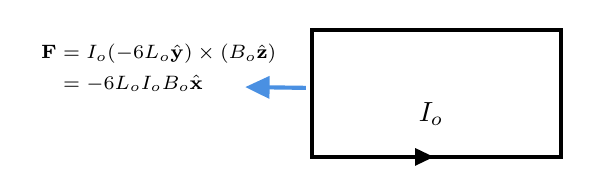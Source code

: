 

\tikzset{every picture/.style={line width=0.75pt}} %set default line width to 0.75pt        

\begin{tikzpicture}[x=0.75pt,y=0.75pt,yscale=-1,xscale=1]
%uncomment if require: \path (0,102); %set diagram left start at 0, and has height of 102

%Shape: Rectangle [id:dp9080775815963491] 
\draw  [line width=1.5]  (150,19.4) -- (270,19.4) -- (270,80.6) -- (150,80.6) -- cycle ;
%Straight Lines [id:da9251798362189798] 
\draw    (202.67,80.67) -- (205.67,80.67) ;
\draw [shift={(208.67,80.67)}, rotate = 180] [fill={rgb, 255:red, 0; green, 0; blue, 0 }  ][line width=0.08]  [draw opacity=0] (8.93,-4.29) -- (0,0) -- (8.93,4.29) -- cycle    ;
%Straight Lines [id:da8915891500955544] 
\draw [color={rgb, 255:red, 74; green, 144; blue, 226 }  ,draw opacity=1 ][line width=1.5]    (147.1,47.4) -- (122,47.05) ;
\draw [shift={(118,47)}, rotate = 0.79] [fill={rgb, 255:red, 74; green, 144; blue, 226 }  ,fill opacity=1 ][line width=0.08]  [draw opacity=0] (11.61,-5.58) -- (0,0) -- (11.61,5.58) -- cycle    ;

% Text Node
\draw (200,53.07) node [anchor=north west][inner sep=0.75pt]    {$I_{o}$};
% Text Node
\draw (18,24.4) node [anchor=north west][inner sep=0.75pt]  [font=\scriptsize]  {$\begin{aligned}
\mathbf{F} & =I_{o} (-6L_{o}\hat{\mathbf{y}} )\times (B_{o}\hat{\mathbf{z}} )\\
 & =-6L_{o} I_{o} B_{o}\hat{\mathbf{x}}
\end{aligned}$};


\end{tikzpicture}
